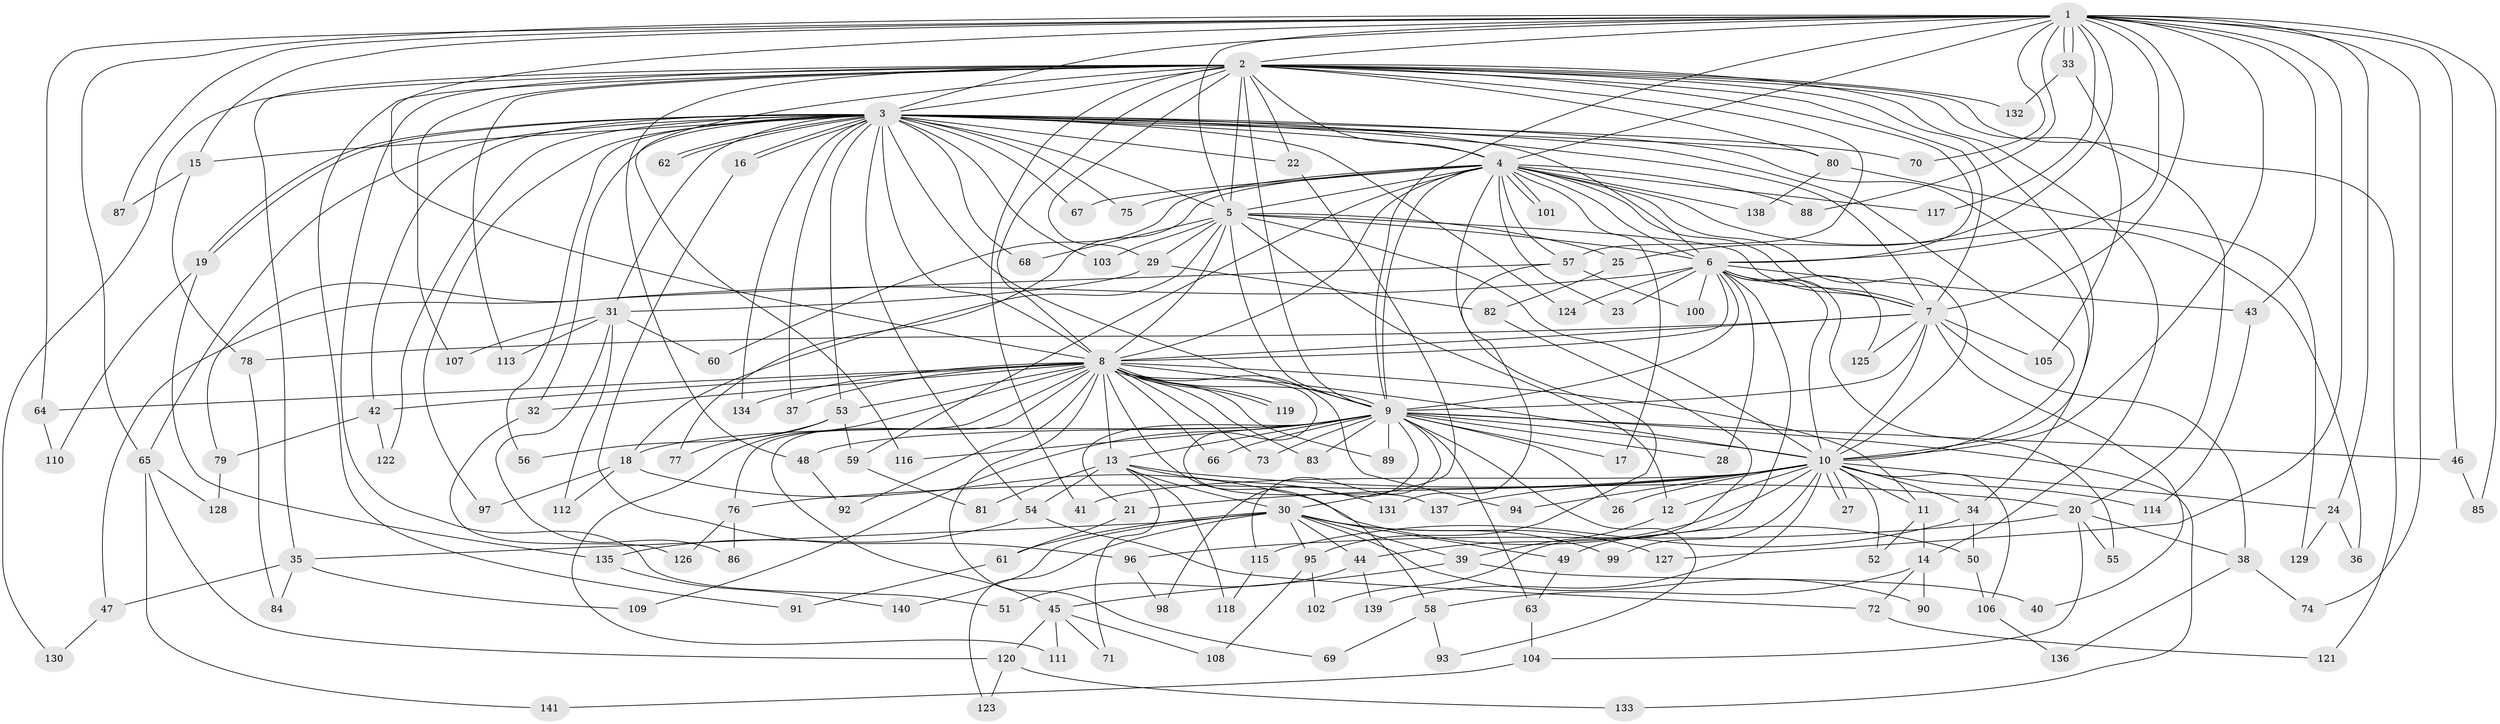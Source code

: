 // Generated by graph-tools (version 1.1) at 2025/34/03/09/25 02:34:46]
// undirected, 141 vertices, 307 edges
graph export_dot {
graph [start="1"]
  node [color=gray90,style=filled];
  1;
  2;
  3;
  4;
  5;
  6;
  7;
  8;
  9;
  10;
  11;
  12;
  13;
  14;
  15;
  16;
  17;
  18;
  19;
  20;
  21;
  22;
  23;
  24;
  25;
  26;
  27;
  28;
  29;
  30;
  31;
  32;
  33;
  34;
  35;
  36;
  37;
  38;
  39;
  40;
  41;
  42;
  43;
  44;
  45;
  46;
  47;
  48;
  49;
  50;
  51;
  52;
  53;
  54;
  55;
  56;
  57;
  58;
  59;
  60;
  61;
  62;
  63;
  64;
  65;
  66;
  67;
  68;
  69;
  70;
  71;
  72;
  73;
  74;
  75;
  76;
  77;
  78;
  79;
  80;
  81;
  82;
  83;
  84;
  85;
  86;
  87;
  88;
  89;
  90;
  91;
  92;
  93;
  94;
  95;
  96;
  97;
  98;
  99;
  100;
  101;
  102;
  103;
  104;
  105;
  106;
  107;
  108;
  109;
  110;
  111;
  112;
  113;
  114;
  115;
  116;
  117;
  118;
  119;
  120;
  121;
  122;
  123;
  124;
  125;
  126;
  127;
  128;
  129;
  130;
  131;
  132;
  133;
  134;
  135;
  136;
  137;
  138;
  139;
  140;
  141;
  1 -- 2;
  1 -- 3;
  1 -- 4;
  1 -- 5;
  1 -- 6;
  1 -- 7;
  1 -- 8;
  1 -- 9;
  1 -- 10;
  1 -- 15;
  1 -- 24;
  1 -- 25;
  1 -- 33;
  1 -- 33;
  1 -- 43;
  1 -- 46;
  1 -- 64;
  1 -- 65;
  1 -- 70;
  1 -- 74;
  1 -- 85;
  1 -- 87;
  1 -- 88;
  1 -- 117;
  1 -- 127;
  2 -- 3;
  2 -- 4;
  2 -- 5;
  2 -- 6;
  2 -- 7;
  2 -- 8;
  2 -- 9;
  2 -- 10;
  2 -- 14;
  2 -- 20;
  2 -- 22;
  2 -- 29;
  2 -- 35;
  2 -- 41;
  2 -- 48;
  2 -- 51;
  2 -- 57;
  2 -- 80;
  2 -- 91;
  2 -- 107;
  2 -- 113;
  2 -- 116;
  2 -- 121;
  2 -- 130;
  2 -- 132;
  3 -- 4;
  3 -- 5;
  3 -- 6;
  3 -- 7;
  3 -- 8;
  3 -- 9;
  3 -- 10;
  3 -- 15;
  3 -- 16;
  3 -- 16;
  3 -- 19;
  3 -- 19;
  3 -- 22;
  3 -- 31;
  3 -- 32;
  3 -- 34;
  3 -- 37;
  3 -- 42;
  3 -- 53;
  3 -- 54;
  3 -- 56;
  3 -- 62;
  3 -- 62;
  3 -- 65;
  3 -- 67;
  3 -- 68;
  3 -- 70;
  3 -- 75;
  3 -- 80;
  3 -- 97;
  3 -- 103;
  3 -- 122;
  3 -- 124;
  3 -- 134;
  4 -- 5;
  4 -- 6;
  4 -- 7;
  4 -- 8;
  4 -- 9;
  4 -- 10;
  4 -- 17;
  4 -- 23;
  4 -- 36;
  4 -- 57;
  4 -- 59;
  4 -- 60;
  4 -- 67;
  4 -- 75;
  4 -- 77;
  4 -- 88;
  4 -- 95;
  4 -- 101;
  4 -- 101;
  4 -- 117;
  4 -- 138;
  5 -- 6;
  5 -- 7;
  5 -- 8;
  5 -- 9;
  5 -- 10;
  5 -- 12;
  5 -- 18;
  5 -- 25;
  5 -- 29;
  5 -- 68;
  5 -- 103;
  6 -- 7;
  6 -- 8;
  6 -- 9;
  6 -- 10;
  6 -- 23;
  6 -- 28;
  6 -- 43;
  6 -- 47;
  6 -- 49;
  6 -- 55;
  6 -- 100;
  6 -- 124;
  6 -- 125;
  7 -- 8;
  7 -- 9;
  7 -- 10;
  7 -- 38;
  7 -- 40;
  7 -- 78;
  7 -- 105;
  7 -- 125;
  8 -- 9;
  8 -- 10;
  8 -- 11;
  8 -- 13;
  8 -- 32;
  8 -- 37;
  8 -- 42;
  8 -- 45;
  8 -- 53;
  8 -- 58;
  8 -- 64;
  8 -- 66;
  8 -- 69;
  8 -- 73;
  8 -- 76;
  8 -- 83;
  8 -- 89;
  8 -- 92;
  8 -- 94;
  8 -- 111;
  8 -- 119;
  8 -- 119;
  8 -- 134;
  8 -- 137;
  9 -- 10;
  9 -- 13;
  9 -- 17;
  9 -- 18;
  9 -- 21;
  9 -- 26;
  9 -- 28;
  9 -- 46;
  9 -- 48;
  9 -- 63;
  9 -- 66;
  9 -- 73;
  9 -- 83;
  9 -- 89;
  9 -- 93;
  9 -- 98;
  9 -- 109;
  9 -- 115;
  9 -- 116;
  9 -- 133;
  10 -- 11;
  10 -- 12;
  10 -- 21;
  10 -- 24;
  10 -- 26;
  10 -- 27;
  10 -- 27;
  10 -- 34;
  10 -- 41;
  10 -- 44;
  10 -- 52;
  10 -- 76;
  10 -- 94;
  10 -- 99;
  10 -- 106;
  10 -- 114;
  10 -- 137;
  10 -- 139;
  11 -- 14;
  11 -- 52;
  12 -- 39;
  13 -- 20;
  13 -- 30;
  13 -- 54;
  13 -- 71;
  13 -- 81;
  13 -- 118;
  13 -- 131;
  14 -- 58;
  14 -- 72;
  14 -- 90;
  15 -- 78;
  15 -- 87;
  16 -- 96;
  18 -- 50;
  18 -- 97;
  18 -- 112;
  19 -- 110;
  19 -- 135;
  20 -- 38;
  20 -- 55;
  20 -- 96;
  20 -- 104;
  21 -- 61;
  22 -- 30;
  24 -- 36;
  24 -- 129;
  25 -- 82;
  29 -- 31;
  29 -- 82;
  30 -- 35;
  30 -- 39;
  30 -- 44;
  30 -- 49;
  30 -- 61;
  30 -- 90;
  30 -- 95;
  30 -- 99;
  30 -- 123;
  30 -- 127;
  30 -- 140;
  31 -- 60;
  31 -- 86;
  31 -- 107;
  31 -- 112;
  31 -- 113;
  32 -- 126;
  33 -- 105;
  33 -- 132;
  34 -- 50;
  34 -- 115;
  35 -- 47;
  35 -- 84;
  35 -- 109;
  38 -- 74;
  38 -- 136;
  39 -- 40;
  39 -- 45;
  42 -- 79;
  42 -- 122;
  43 -- 114;
  44 -- 51;
  44 -- 139;
  45 -- 71;
  45 -- 108;
  45 -- 111;
  45 -- 120;
  46 -- 85;
  47 -- 130;
  48 -- 92;
  49 -- 63;
  50 -- 106;
  53 -- 56;
  53 -- 59;
  53 -- 77;
  54 -- 72;
  54 -- 135;
  57 -- 79;
  57 -- 100;
  57 -- 131;
  58 -- 69;
  58 -- 93;
  59 -- 81;
  61 -- 91;
  63 -- 104;
  64 -- 110;
  65 -- 120;
  65 -- 128;
  65 -- 141;
  72 -- 121;
  76 -- 86;
  76 -- 126;
  78 -- 84;
  79 -- 128;
  80 -- 129;
  80 -- 138;
  82 -- 102;
  95 -- 102;
  95 -- 108;
  96 -- 98;
  104 -- 141;
  106 -- 136;
  115 -- 118;
  120 -- 123;
  120 -- 133;
  135 -- 140;
}
